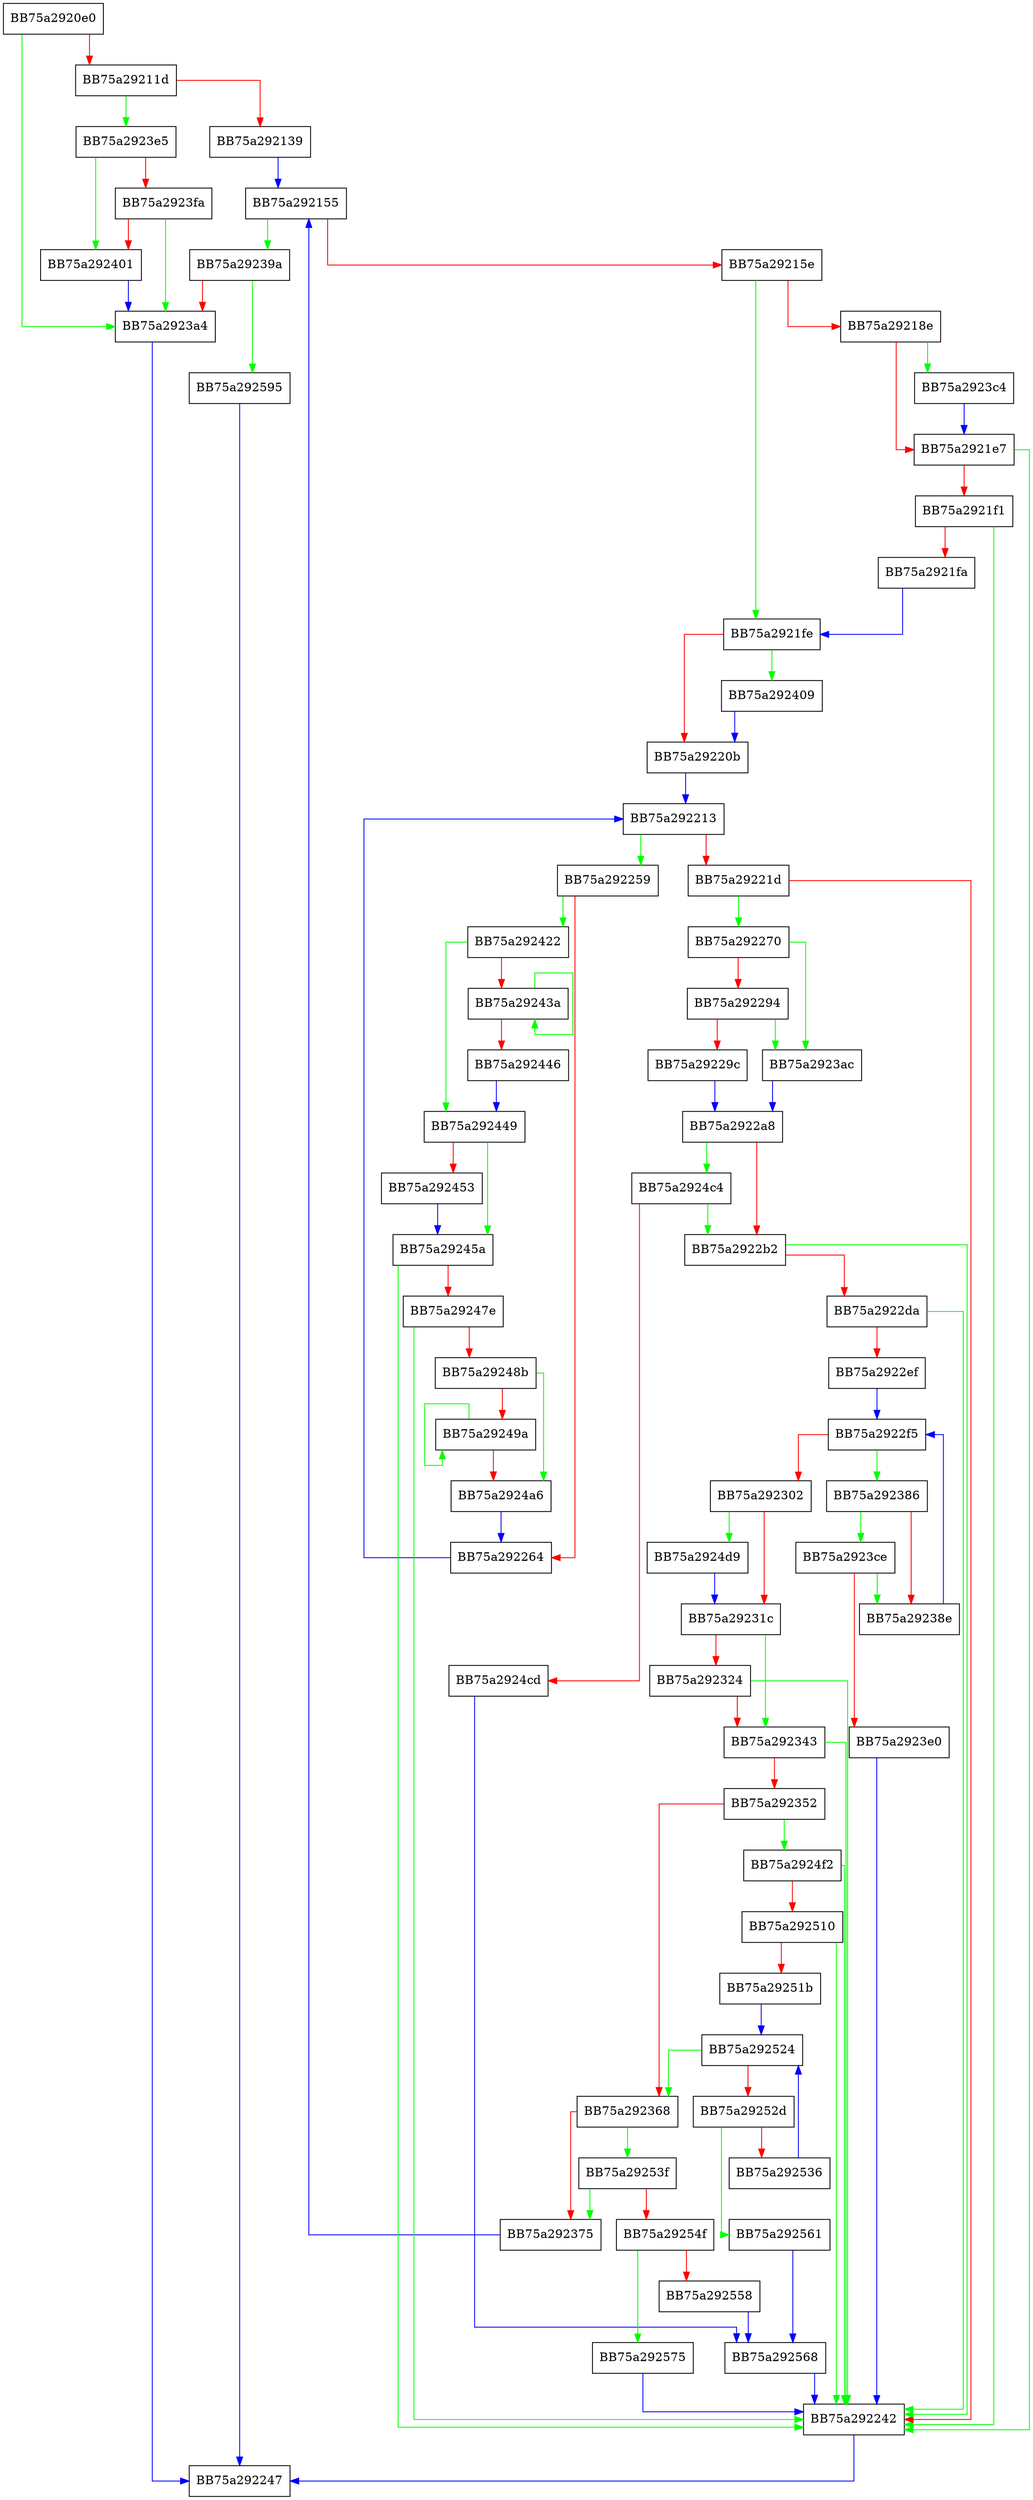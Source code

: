 digraph resolveSelectStep {
  node [shape="box"];
  graph [splines=ortho];
  BB75a2920e0 -> BB75a2923a4 [color="green"];
  BB75a2920e0 -> BB75a29211d [color="red"];
  BB75a29211d -> BB75a2923e5 [color="green"];
  BB75a29211d -> BB75a292139 [color="red"];
  BB75a292139 -> BB75a292155 [color="blue"];
  BB75a292155 -> BB75a29239a [color="green"];
  BB75a292155 -> BB75a29215e [color="red"];
  BB75a29215e -> BB75a2921fe [color="green"];
  BB75a29215e -> BB75a29218e [color="red"];
  BB75a29218e -> BB75a2923c4 [color="green"];
  BB75a29218e -> BB75a2921e7 [color="red"];
  BB75a2921e7 -> BB75a292242 [color="green"];
  BB75a2921e7 -> BB75a2921f1 [color="red"];
  BB75a2921f1 -> BB75a292242 [color="green"];
  BB75a2921f1 -> BB75a2921fa [color="red"];
  BB75a2921fa -> BB75a2921fe [color="blue"];
  BB75a2921fe -> BB75a292409 [color="green"];
  BB75a2921fe -> BB75a29220b [color="red"];
  BB75a29220b -> BB75a292213 [color="blue"];
  BB75a292213 -> BB75a292259 [color="green"];
  BB75a292213 -> BB75a29221d [color="red"];
  BB75a29221d -> BB75a292270 [color="green"];
  BB75a29221d -> BB75a292242 [color="red"];
  BB75a292242 -> BB75a292247 [color="blue"];
  BB75a292259 -> BB75a292422 [color="green"];
  BB75a292259 -> BB75a292264 [color="red"];
  BB75a292264 -> BB75a292213 [color="blue"];
  BB75a292270 -> BB75a2923ac [color="green"];
  BB75a292270 -> BB75a292294 [color="red"];
  BB75a292294 -> BB75a2923ac [color="green"];
  BB75a292294 -> BB75a29229c [color="red"];
  BB75a29229c -> BB75a2922a8 [color="blue"];
  BB75a2922a8 -> BB75a2924c4 [color="green"];
  BB75a2922a8 -> BB75a2922b2 [color="red"];
  BB75a2922b2 -> BB75a292242 [color="green"];
  BB75a2922b2 -> BB75a2922da [color="red"];
  BB75a2922da -> BB75a292242 [color="green"];
  BB75a2922da -> BB75a2922ef [color="red"];
  BB75a2922ef -> BB75a2922f5 [color="blue"];
  BB75a2922f5 -> BB75a292386 [color="green"];
  BB75a2922f5 -> BB75a292302 [color="red"];
  BB75a292302 -> BB75a2924d9 [color="green"];
  BB75a292302 -> BB75a29231c [color="red"];
  BB75a29231c -> BB75a292343 [color="green"];
  BB75a29231c -> BB75a292324 [color="red"];
  BB75a292324 -> BB75a292242 [color="green"];
  BB75a292324 -> BB75a292343 [color="red"];
  BB75a292343 -> BB75a292242 [color="green"];
  BB75a292343 -> BB75a292352 [color="red"];
  BB75a292352 -> BB75a2924f2 [color="green"];
  BB75a292352 -> BB75a292368 [color="red"];
  BB75a292368 -> BB75a29253f [color="green"];
  BB75a292368 -> BB75a292375 [color="red"];
  BB75a292375 -> BB75a292155 [color="blue"];
  BB75a292386 -> BB75a2923ce [color="green"];
  BB75a292386 -> BB75a29238e [color="red"];
  BB75a29238e -> BB75a2922f5 [color="blue"];
  BB75a29239a -> BB75a292595 [color="green"];
  BB75a29239a -> BB75a2923a4 [color="red"];
  BB75a2923a4 -> BB75a292247 [color="blue"];
  BB75a2923ac -> BB75a2922a8 [color="blue"];
  BB75a2923c4 -> BB75a2921e7 [color="blue"];
  BB75a2923ce -> BB75a29238e [color="green"];
  BB75a2923ce -> BB75a2923e0 [color="red"];
  BB75a2923e0 -> BB75a292242 [color="blue"];
  BB75a2923e5 -> BB75a292401 [color="green"];
  BB75a2923e5 -> BB75a2923fa [color="red"];
  BB75a2923fa -> BB75a2923a4 [color="green"];
  BB75a2923fa -> BB75a292401 [color="red"];
  BB75a292401 -> BB75a2923a4 [color="blue"];
  BB75a292409 -> BB75a29220b [color="blue"];
  BB75a292422 -> BB75a292449 [color="green"];
  BB75a292422 -> BB75a29243a [color="red"];
  BB75a29243a -> BB75a29243a [color="green"];
  BB75a29243a -> BB75a292446 [color="red"];
  BB75a292446 -> BB75a292449 [color="blue"];
  BB75a292449 -> BB75a29245a [color="green"];
  BB75a292449 -> BB75a292453 [color="red"];
  BB75a292453 -> BB75a29245a [color="blue"];
  BB75a29245a -> BB75a292242 [color="green"];
  BB75a29245a -> BB75a29247e [color="red"];
  BB75a29247e -> BB75a292242 [color="green"];
  BB75a29247e -> BB75a29248b [color="red"];
  BB75a29248b -> BB75a2924a6 [color="green"];
  BB75a29248b -> BB75a29249a [color="red"];
  BB75a29249a -> BB75a29249a [color="green"];
  BB75a29249a -> BB75a2924a6 [color="red"];
  BB75a2924a6 -> BB75a292264 [color="blue"];
  BB75a2924c4 -> BB75a2922b2 [color="green"];
  BB75a2924c4 -> BB75a2924cd [color="red"];
  BB75a2924cd -> BB75a292568 [color="blue"];
  BB75a2924d9 -> BB75a29231c [color="blue"];
  BB75a2924f2 -> BB75a292242 [color="green"];
  BB75a2924f2 -> BB75a292510 [color="red"];
  BB75a292510 -> BB75a292242 [color="green"];
  BB75a292510 -> BB75a29251b [color="red"];
  BB75a29251b -> BB75a292524 [color="blue"];
  BB75a292524 -> BB75a292368 [color="green"];
  BB75a292524 -> BB75a29252d [color="red"];
  BB75a29252d -> BB75a292561 [color="green"];
  BB75a29252d -> BB75a292536 [color="red"];
  BB75a292536 -> BB75a292524 [color="blue"];
  BB75a29253f -> BB75a292375 [color="green"];
  BB75a29253f -> BB75a29254f [color="red"];
  BB75a29254f -> BB75a292575 [color="green"];
  BB75a29254f -> BB75a292558 [color="red"];
  BB75a292558 -> BB75a292568 [color="blue"];
  BB75a292561 -> BB75a292568 [color="blue"];
  BB75a292568 -> BB75a292242 [color="blue"];
  BB75a292575 -> BB75a292242 [color="blue"];
  BB75a292595 -> BB75a292247 [color="blue"];
}